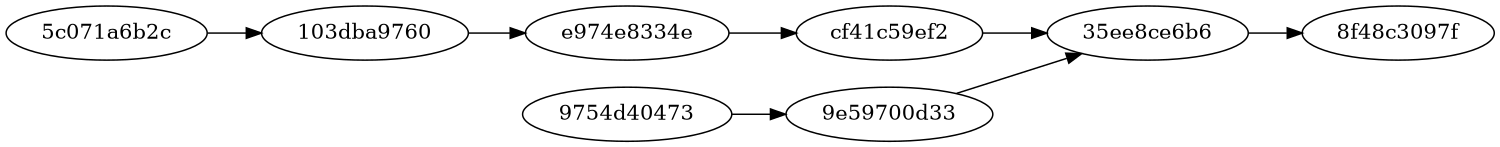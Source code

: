 digraph "Fusion"
{
    size="10,20!";
    rankdir=LR;
    subgraph master
    {
        "5c071a6b2c" -> "103dba9760" -> "e974e8334e" -> "cf41c59ef2" -> "35ee8ce6b6" -> "8f48c3097f";
    }
    subgraph branch
    {
        "9e59700d33" -> "35ee8ce6b6" [weight=0];
        "9754d40473" -> "9e59700d33";
    }
}
